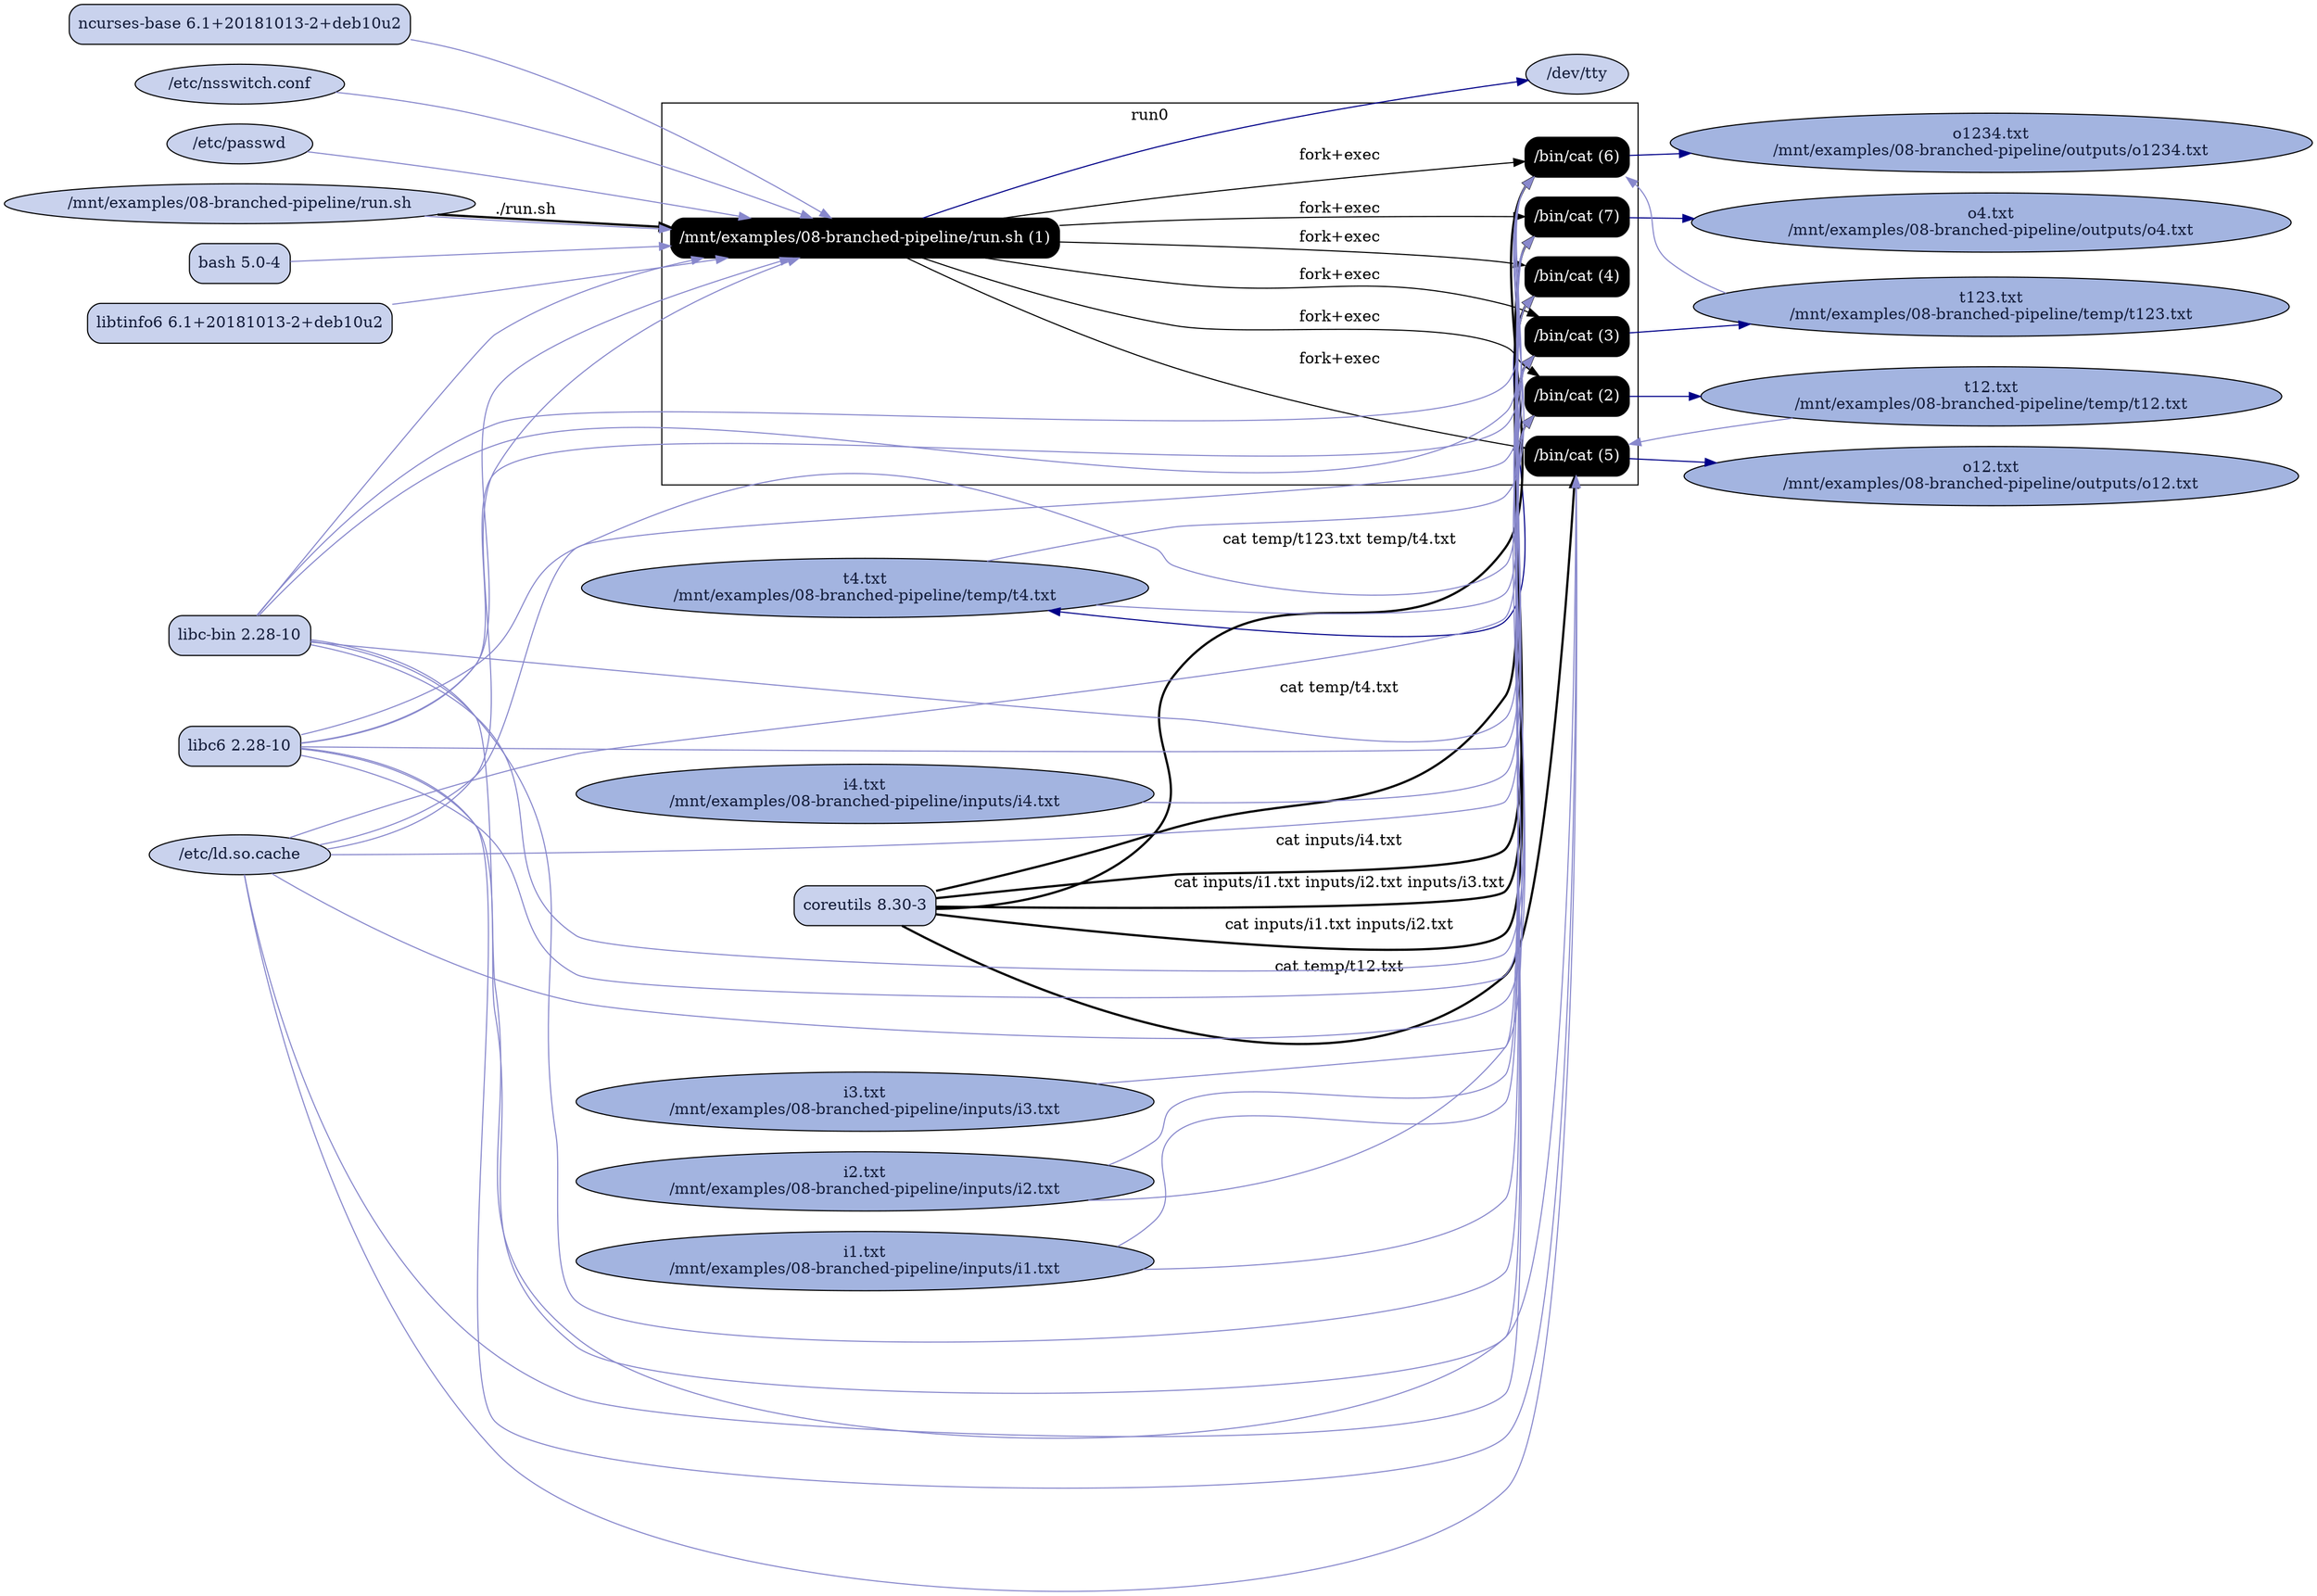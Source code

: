 digraph G {
    rankdir=LR;

    /* programs */
    node [shape=box fontcolor=white fillcolor=black style="filled,rounded"];
    subgraph cluster_run0 {
        label="run0";
        prog0 [label="/mnt/examples/08-branched-pipeline/run.sh (1)"];
        prog1 [label="/bin/cat (2)"];
        prog0 -> prog1 [label="fork+exec"];
        prog2 [label="/bin/cat (3)"];
        prog0 -> prog2 [label="fork+exec"];
        prog3 [label="/bin/cat (4)"];
        prog0 -> prog3 [label="fork+exec"];
        prog4 [label="/bin/cat (5)"];
        prog0 -> prog4 [label="fork+exec"];
        prog5 [label="/bin/cat (6)"];
        prog0 -> prog5 [label="fork+exec"];
        prog6 [label="/bin/cat (7)"];
        prog0 -> prog6 [label="fork+exec"];
    }

    node [shape=ellipse fontcolor="#131C39" fillcolor="#C9D2ED"];

    /* system packages */
    "pkg bash" [shape=box,label="bash 5.0-4"];
    "pkg coreutils" [shape=box,label="coreutils 8.30-3"];
    "pkg libc-bin" [shape=box,label="libc-bin 2.28-10"];
    "pkg libc6" [shape=box,label="libc6 2.28-10"];
    "pkg libtinfo6" [shape=box,label="libtinfo6 6.1+20181013-2+deb10u2"];
    "pkg ncurses-base" [shape=box,label="ncurses-base 6.1+20181013-2+deb10u2"];

    /* other files */
    "/dev/tty";
    "/etc/ld.so.cache";
    "/etc/nsswitch.conf";
    "/etc/passwd";
    "/mnt/examples/08-branched-pipeline/inputs/i1.txt" [fillcolor="#A3B4E0", label="i1.txt\n/mnt/examples/08-branched-pipeline/inputs/i1.txt"];
    "/mnt/examples/08-branched-pipeline/inputs/i2.txt" [fillcolor="#A3B4E0", label="i2.txt\n/mnt/examples/08-branched-pipeline/inputs/i2.txt"];
    "/mnt/examples/08-branched-pipeline/inputs/i3.txt" [fillcolor="#A3B4E0", label="i3.txt\n/mnt/examples/08-branched-pipeline/inputs/i3.txt"];
    "/mnt/examples/08-branched-pipeline/inputs/i4.txt" [fillcolor="#A3B4E0", label="i4.txt\n/mnt/examples/08-branched-pipeline/inputs/i4.txt"];
    "/mnt/examples/08-branched-pipeline/outputs/o12.txt" [fillcolor="#A3B4E0", label="o12.txt\n/mnt/examples/08-branched-pipeline/outputs/o12.txt"];
    "/mnt/examples/08-branched-pipeline/outputs/o1234.txt" [fillcolor="#A3B4E0", label="o1234.txt\n/mnt/examples/08-branched-pipeline/outputs/o1234.txt"];
    "/mnt/examples/08-branched-pipeline/outputs/o4.txt" [fillcolor="#A3B4E0", label="o4.txt\n/mnt/examples/08-branched-pipeline/outputs/o4.txt"];
    "/mnt/examples/08-branched-pipeline/run.sh";
    "/mnt/examples/08-branched-pipeline/temp/t12.txt" [fillcolor="#A3B4E0", label="t12.txt\n/mnt/examples/08-branched-pipeline/temp/t12.txt"];
    "/mnt/examples/08-branched-pipeline/temp/t123.txt" [fillcolor="#A3B4E0", label="t123.txt\n/mnt/examples/08-branched-pipeline/temp/t123.txt"];
    "/mnt/examples/08-branched-pipeline/temp/t4.txt" [fillcolor="#A3B4E0", label="t4.txt\n/mnt/examples/08-branched-pipeline/temp/t4.txt"];

    "/mnt/examples/08-branched-pipeline/run.sh" -> prog0 [style=bold, label="./run.sh"];
    "pkg bash" -> prog0 [color="#8888CC"];
    "pkg libc6" -> prog0 [color="#8888CC"];
    "/etc/ld.so.cache" -> prog0 [color="#8888CC"];
    "pkg libtinfo6" -> prog0 [color="#8888CC"];
    prog0 -> "/dev/tty" [color="#000088"];
    "pkg libc-bin" -> prog0 [color="#8888CC"];
    "/etc/nsswitch.conf" -> prog0 [color="#8888CC"];
    "/etc/passwd" -> prog0 [color="#8888CC"];
    "/mnt/examples/08-branched-pipeline/run.sh" -> prog0 [color="#8888CC"];
    prog1 -> "/mnt/examples/08-branched-pipeline/temp/t12.txt" [color="#000088"];
    "pkg coreutils" -> prog1 [style=bold, label="cat inputs/i1.txt inputs/i2.txt"];
    "pkg libc6" -> prog1 [color="#8888CC"];
    "/etc/ld.so.cache" -> prog1 [color="#8888CC"];
    "pkg libc-bin" -> prog1 [color="#8888CC"];
    "/mnt/examples/08-branched-pipeline/inputs/i1.txt" -> prog1 [color="#8888CC"];
    "/mnt/examples/08-branched-pipeline/inputs/i2.txt" -> prog1 [color="#8888CC"];
    "pkg ncurses-base" -> prog0 [color="#8888CC"];
    prog2 -> "/mnt/examples/08-branched-pipeline/temp/t123.txt" [color="#000088"];
    "pkg coreutils" -> prog2 [style=bold, label="cat inputs/i1.txt inputs/i2.txt inputs/i3.txt"];
    "pkg libc6" -> prog2 [color="#8888CC"];
    "/etc/ld.so.cache" -> prog2 [color="#8888CC"];
    "pkg libc-bin" -> prog2 [color="#8888CC"];
    "/mnt/examples/08-branched-pipeline/inputs/i1.txt" -> prog2 [color="#8888CC"];
    "/mnt/examples/08-branched-pipeline/inputs/i2.txt" -> prog2 [color="#8888CC"];
    "/mnt/examples/08-branched-pipeline/inputs/i3.txt" -> prog2 [color="#8888CC"];
    prog3 -> "/mnt/examples/08-branched-pipeline/temp/t4.txt" [color="#000088"];
    "pkg coreutils" -> prog3 [style=bold, label="cat inputs/i4.txt"];
    "pkg libc6" -> prog3 [color="#8888CC"];
    "/etc/ld.so.cache" -> prog3 [color="#8888CC"];
    "pkg libc-bin" -> prog3 [color="#8888CC"];
    "/mnt/examples/08-branched-pipeline/inputs/i4.txt" -> prog3 [color="#8888CC"];
    prog4 -> "/mnt/examples/08-branched-pipeline/outputs/o12.txt" [color="#000088"];
    "pkg coreutils" -> prog4 [style=bold, label="cat temp/t12.txt"];
    "pkg libc6" -> prog4 [color="#8888CC"];
    "/etc/ld.so.cache" -> prog4 [color="#8888CC"];
    "pkg libc-bin" -> prog4 [color="#8888CC"];
    "/mnt/examples/08-branched-pipeline/temp/t12.txt" -> prog4 [color="#8888CC"];
    prog5 -> "/mnt/examples/08-branched-pipeline/outputs/o1234.txt" [color="#000088"];
    "pkg coreutils" -> prog5 [style=bold, label="cat temp/t123.txt temp/t4.txt"];
    "pkg libc6" -> prog5 [color="#8888CC"];
    "/etc/ld.so.cache" -> prog5 [color="#8888CC"];
    "pkg libc-bin" -> prog5 [color="#8888CC"];
    "/mnt/examples/08-branched-pipeline/temp/t123.txt" -> prog5 [color="#8888CC"];
    "/mnt/examples/08-branched-pipeline/temp/t4.txt" -> prog5 [color="#8888CC"];
    prog6 -> "/mnt/examples/08-branched-pipeline/outputs/o4.txt" [color="#000088"];
    "pkg coreutils" -> prog6 [style=bold, label="cat temp/t4.txt"];
    "pkg libc6" -> prog6 [color="#8888CC"];
    "/etc/ld.so.cache" -> prog6 [color="#8888CC"];
    "pkg libc-bin" -> prog6 [color="#8888CC"];
    "/mnt/examples/08-branched-pipeline/temp/t4.txt" -> prog6 [color="#8888CC"];
}
